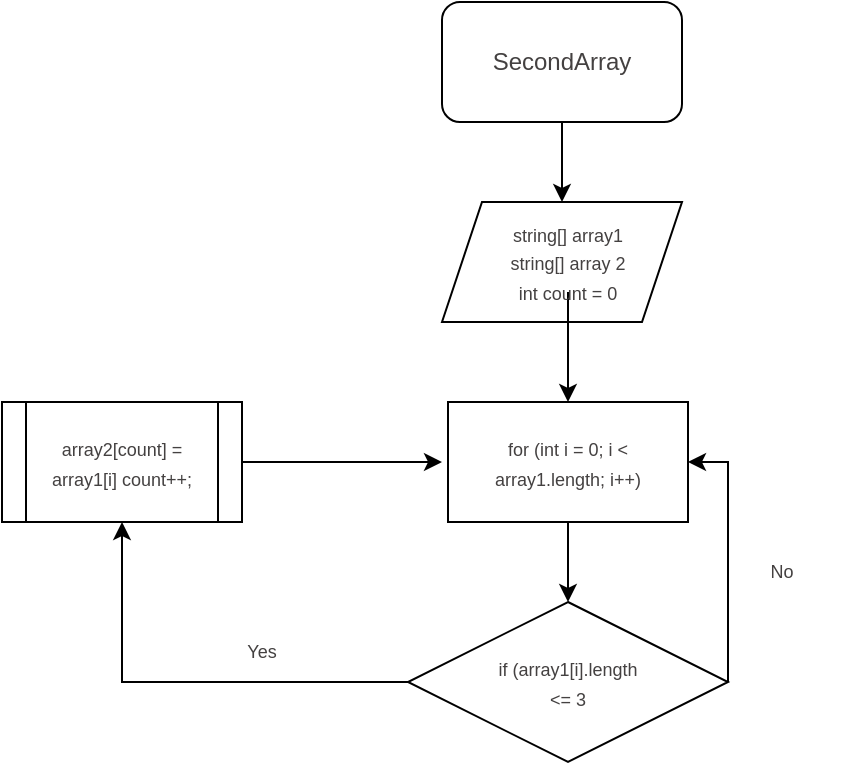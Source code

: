 <mxfile version="20.8.11" type="device"><diagram name="Страница 1" id="62TXUnVpyo4y59ocqDyp"><mxGraphModel dx="1044" dy="618" grid="1" gridSize="10" guides="1" tooltips="1" connect="1" arrows="1" fold="1" page="1" pageScale="1" pageWidth="827" pageHeight="1169" math="0" shadow="0"><root><mxCell id="0"/><mxCell id="1" parent="0"/><mxCell id="iXF9lAiMor_WQSyyDowF-11" style="edgeStyle=orthogonalEdgeStyle;rounded=0;orthogonalLoop=1;jettySize=auto;html=1;entryX=0.5;entryY=0;entryDx=0;entryDy=0;fontSize=9;fontColor=#444141;" edge="1" parent="1" source="iXF9lAiMor_WQSyyDowF-1" target="iXF9lAiMor_WQSyyDowF-2"><mxGeometry relative="1" as="geometry"/></mxCell><mxCell id="iXF9lAiMor_WQSyyDowF-1" value="" style="rounded=1;whiteSpace=wrap;html=1;" vertex="1" parent="1"><mxGeometry x="320" y="40" width="120" height="60" as="geometry"/></mxCell><mxCell id="iXF9lAiMor_WQSyyDowF-2" value="" style="shape=parallelogram;perimeter=parallelogramPerimeter;whiteSpace=wrap;html=1;fixedSize=1;" vertex="1" parent="1"><mxGeometry x="320" y="140" width="120" height="60" as="geometry"/></mxCell><mxCell id="iXF9lAiMor_WQSyyDowF-13" style="edgeStyle=orthogonalEdgeStyle;rounded=0;orthogonalLoop=1;jettySize=auto;html=1;entryX=0.5;entryY=0;entryDx=0;entryDy=0;fontSize=9;fontColor=#444141;" edge="1" parent="1" source="iXF9lAiMor_WQSyyDowF-3" target="iXF9lAiMor_WQSyyDowF-4"><mxGeometry relative="1" as="geometry"/></mxCell><mxCell id="iXF9lAiMor_WQSyyDowF-3" value="" style="rounded=0;whiteSpace=wrap;html=1;" vertex="1" parent="1"><mxGeometry x="323" y="240" width="120" height="60" as="geometry"/></mxCell><mxCell id="iXF9lAiMor_WQSyyDowF-14" style="edgeStyle=orthogonalEdgeStyle;rounded=0;orthogonalLoop=1;jettySize=auto;html=1;entryX=0.5;entryY=1;entryDx=0;entryDy=0;fontSize=9;fontColor=#444141;" edge="1" parent="1" source="iXF9lAiMor_WQSyyDowF-4" target="iXF9lAiMor_WQSyyDowF-5"><mxGeometry relative="1" as="geometry"/></mxCell><mxCell id="iXF9lAiMor_WQSyyDowF-16" style="edgeStyle=orthogonalEdgeStyle;rounded=0;orthogonalLoop=1;jettySize=auto;html=1;entryX=1;entryY=0.5;entryDx=0;entryDy=0;fontSize=9;fontColor=#444141;" edge="1" parent="1" source="iXF9lAiMor_WQSyyDowF-4" target="iXF9lAiMor_WQSyyDowF-3"><mxGeometry relative="1" as="geometry"><Array as="points"><mxPoint x="463" y="270"/></Array></mxGeometry></mxCell><mxCell id="iXF9lAiMor_WQSyyDowF-4" value="" style="rhombus;whiteSpace=wrap;html=1;" vertex="1" parent="1"><mxGeometry x="303" y="340" width="160" height="80" as="geometry"/></mxCell><mxCell id="iXF9lAiMor_WQSyyDowF-15" style="edgeStyle=orthogonalEdgeStyle;rounded=0;orthogonalLoop=1;jettySize=auto;html=1;fontSize=9;fontColor=#444141;" edge="1" parent="1" source="iXF9lAiMor_WQSyyDowF-5"><mxGeometry relative="1" as="geometry"><mxPoint x="320" y="270" as="targetPoint"/></mxGeometry></mxCell><mxCell id="iXF9lAiMor_WQSyyDowF-5" value="" style="shape=process;whiteSpace=wrap;html=1;backgroundOutline=1;" vertex="1" parent="1"><mxGeometry x="100" y="240" width="120" height="60" as="geometry"/></mxCell><mxCell id="iXF9lAiMor_WQSyyDowF-6" value="SecondArray&lt;br&gt;" style="text;html=1;strokeColor=none;fillColor=none;align=center;verticalAlign=middle;whiteSpace=wrap;rounded=0;fontColor=#444141;" vertex="1" parent="1"><mxGeometry x="350" y="55" width="60" height="30" as="geometry"/></mxCell><mxCell id="iXF9lAiMor_WQSyyDowF-12" style="edgeStyle=orthogonalEdgeStyle;rounded=0;orthogonalLoop=1;jettySize=auto;html=1;entryX=0.5;entryY=0;entryDx=0;entryDy=0;fontSize=9;fontColor=#444141;" edge="1" parent="1" source="iXF9lAiMor_WQSyyDowF-7" target="iXF9lAiMor_WQSyyDowF-3"><mxGeometry relative="1" as="geometry"/></mxCell><mxCell id="iXF9lAiMor_WQSyyDowF-7" value="&lt;font style=&quot;font-size: 9px;&quot;&gt;string[] array1&lt;br&gt;string[] array 2&lt;br&gt;int count = 0&lt;br&gt;&lt;/font&gt;" style="text;html=1;strokeColor=none;fillColor=none;align=center;verticalAlign=middle;whiteSpace=wrap;rounded=0;fontColor=#444141;" vertex="1" parent="1"><mxGeometry x="353" y="155" width="60" height="30" as="geometry"/></mxCell><mxCell id="iXF9lAiMor_WQSyyDowF-8" value="&lt;font style=&quot;font-size: 9px;&quot;&gt;for (int i = 0; i &amp;lt; array1.length; i++)&lt;br&gt;&lt;/font&gt;" style="text;html=1;strokeColor=none;fillColor=none;align=center;verticalAlign=middle;whiteSpace=wrap;rounded=0;fontColor=#444141;" vertex="1" parent="1"><mxGeometry x="343" y="255" width="80" height="30" as="geometry"/></mxCell><mxCell id="iXF9lAiMor_WQSyyDowF-9" value="&lt;font style=&quot;font-size: 9px;&quot;&gt;if (array1[i].length &amp;lt;= 3&lt;br&gt;&lt;/font&gt;" style="text;html=1;strokeColor=none;fillColor=none;align=center;verticalAlign=middle;whiteSpace=wrap;rounded=0;fontColor=#444141;" vertex="1" parent="1"><mxGeometry x="343" y="365" width="80" height="30" as="geometry"/></mxCell><mxCell id="iXF9lAiMor_WQSyyDowF-10" value="&lt;font style=&quot;font-size: 9px;&quot;&gt;array2[count] = array1[i] count++;&lt;br&gt;&lt;/font&gt;" style="text;html=1;strokeColor=none;fillColor=none;align=center;verticalAlign=middle;whiteSpace=wrap;rounded=0;fontColor=#444141;" vertex="1" parent="1"><mxGeometry x="120" y="255" width="80" height="30" as="geometry"/></mxCell><mxCell id="iXF9lAiMor_WQSyyDowF-17" value="Yes" style="text;html=1;strokeColor=none;fillColor=none;align=center;verticalAlign=middle;whiteSpace=wrap;rounded=0;fontSize=9;fontColor=#444141;" vertex="1" parent="1"><mxGeometry x="200" y="350" width="60" height="30" as="geometry"/></mxCell><mxCell id="iXF9lAiMor_WQSyyDowF-18" value="No" style="text;html=1;strokeColor=none;fillColor=none;align=center;verticalAlign=middle;whiteSpace=wrap;rounded=0;fontSize=9;fontColor=#444141;" vertex="1" parent="1"><mxGeometry x="460" y="310" width="60" height="30" as="geometry"/></mxCell></root></mxGraphModel></diagram></mxfile>